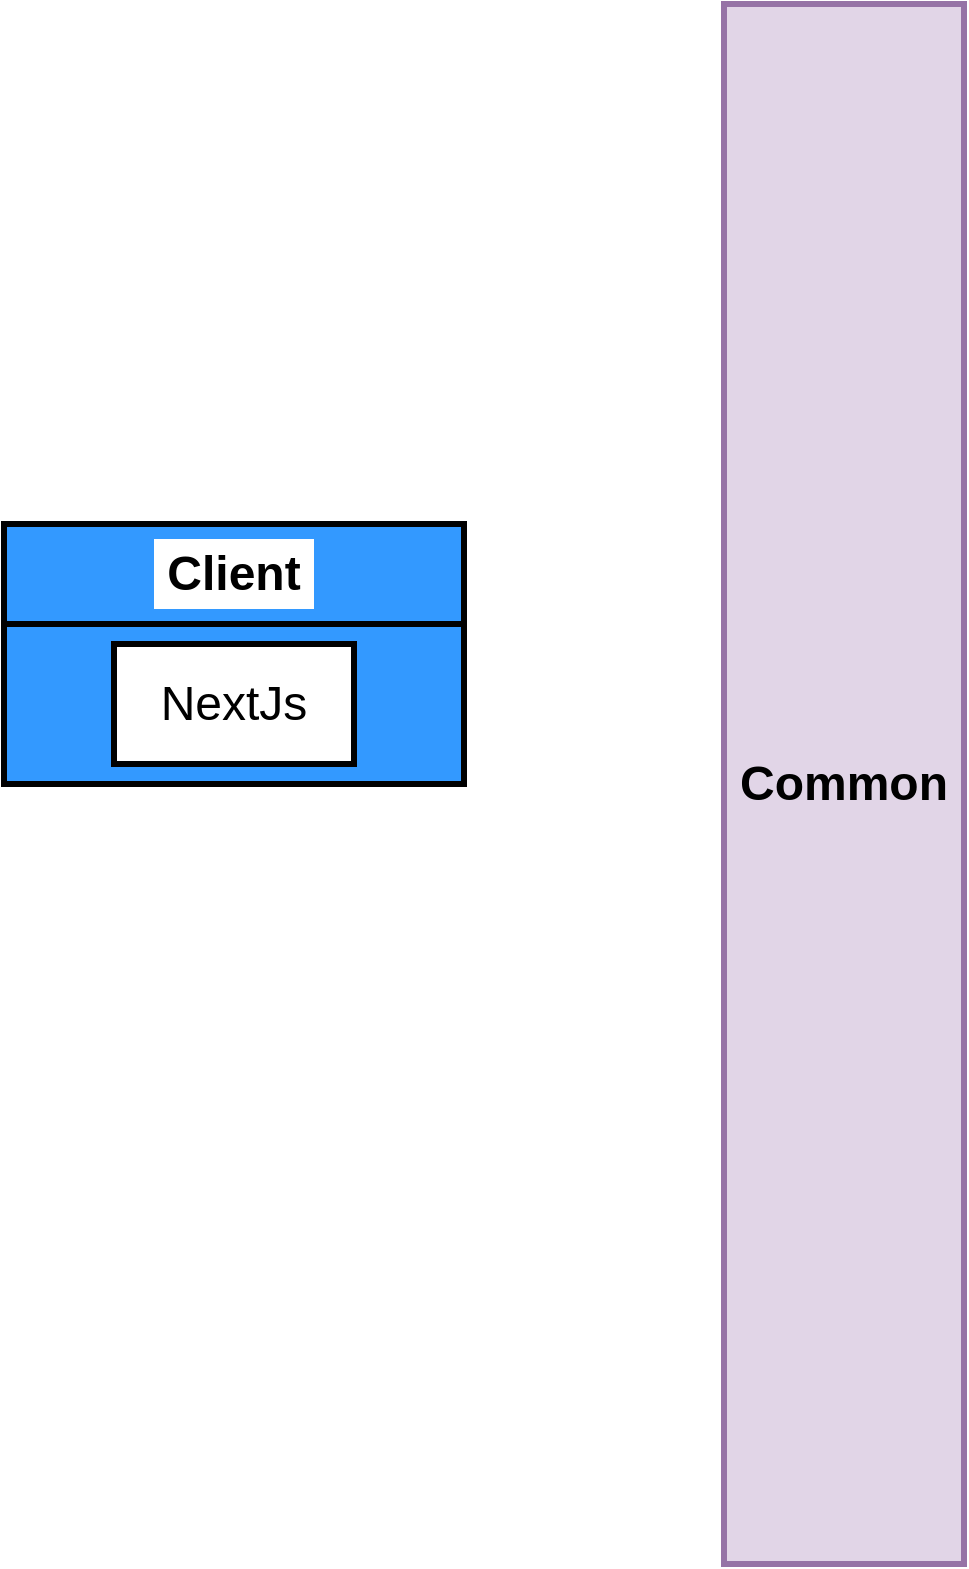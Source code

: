 <mxfile version="14.2.7" type="github">
  <diagram id="C5RBs43oDa-KdzZeNtuy" name="Page-1">
    <mxGraphModel dx="1809" dy="1037" grid="1" gridSize="10" guides="1" tooltips="1" connect="1" arrows="1" fold="1" page="1" pageScale="1" pageWidth="1169" pageHeight="1654" math="0" shadow="0">
      <root>
        <mxCell id="WIyWlLk6GJQsqaUBKTNV-0" />
        <mxCell id="WIyWlLk6GJQsqaUBKTNV-1" parent="WIyWlLk6GJQsqaUBKTNV-0" />
        <mxCell id="WIyWlLk6GJQsqaUBKTNV-8" value="No" style="rounded=0;html=1;jettySize=auto;orthogonalLoop=1;fontSize=11;endArrow=block;endFill=0;endSize=8;strokeWidth=1;shadow=0;labelBackgroundColor=none;edgeStyle=orthogonalEdgeStyle;" parent="WIyWlLk6GJQsqaUBKTNV-1" edge="1">
          <mxGeometry x="0.333" y="20" relative="1" as="geometry">
            <mxPoint as="offset" />
            <mxPoint x="220" y="370" as="sourcePoint" />
          </mxGeometry>
        </mxCell>
        <mxCell id="aRR5vpYeVHjqujlULYbF-8" value="" style="rounded=0;whiteSpace=wrap;html=1;strokeColor=#000000;strokeWidth=3;gradientColor=none;fillColor=#3399FF;" parent="WIyWlLk6GJQsqaUBKTNV-1" vertex="1">
          <mxGeometry x="40" y="360" width="230" height="130" as="geometry" />
        </mxCell>
        <mxCell id="aRR5vpYeVHjqujlULYbF-9" value="" style="rounded=0;whiteSpace=wrap;html=1;strokeColor=#000000;strokeWidth=3;fillColor=#3399FF;gradientColor=none;" parent="WIyWlLk6GJQsqaUBKTNV-1" vertex="1">
          <mxGeometry x="40" y="360" width="230" height="50" as="geometry" />
        </mxCell>
        <mxCell id="aRR5vpYeVHjqujlULYbF-10" value="&lt;b&gt;&lt;font style=&quot;font-size: 24px&quot;&gt;&lt;span style=&quot;background-color: rgb(255 , 255 , 255)&quot;&gt;Client&lt;/span&gt;&lt;/font&gt;&lt;/b&gt;" style="text;html=1;strokeColor=none;align=center;verticalAlign=middle;whiteSpace=wrap;rounded=0;fillColor=#ffffff;" parent="WIyWlLk6GJQsqaUBKTNV-1" vertex="1">
          <mxGeometry x="115" y="367.5" width="80" height="35" as="geometry" />
        </mxCell>
        <mxCell id="aRR5vpYeVHjqujlULYbF-11" value="" style="rounded=0;whiteSpace=wrap;html=1;strokeColor=#000000;strokeWidth=3;fillColor=#ffffff;gradientColor=none;" parent="WIyWlLk6GJQsqaUBKTNV-1" vertex="1">
          <mxGeometry x="95" y="420" width="120" height="60" as="geometry" />
        </mxCell>
        <mxCell id="aRR5vpYeVHjqujlULYbF-13" value="&lt;font style=&quot;font-size: 24px&quot;&gt;NextJs&lt;/font&gt;" style="text;html=1;strokeColor=none;fillColor=none;align=center;verticalAlign=middle;whiteSpace=wrap;rounded=0;" parent="WIyWlLk6GJQsqaUBKTNV-1" vertex="1">
          <mxGeometry x="135" y="440" width="40" height="20" as="geometry" />
        </mxCell>
        <mxCell id="aRR5vpYeVHjqujlULYbF-14" value="" style="rounded=0;whiteSpace=wrap;html=1;strokeColor=#9673a6;strokeWidth=3;fillColor=#e1d5e7;direction=south;" parent="WIyWlLk6GJQsqaUBKTNV-1" vertex="1">
          <mxGeometry x="400" y="100" width="120" height="780" as="geometry" />
        </mxCell>
        <mxCell id="aRR5vpYeVHjqujlULYbF-15" value="&lt;b&gt;&lt;font style=&quot;font-size: 24px&quot;&gt;Common&lt;/font&gt;&lt;/b&gt;" style="text;html=1;strokeColor=none;fillColor=none;align=center;verticalAlign=middle;whiteSpace=wrap;rounded=0;" parent="WIyWlLk6GJQsqaUBKTNV-1" vertex="1">
          <mxGeometry x="400" y="480" width="120" height="20" as="geometry" />
        </mxCell>
      </root>
    </mxGraphModel>
  </diagram>
</mxfile>
